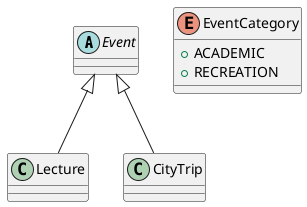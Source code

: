 @startuml

abstract Event{
}

class Lecture{
}

class CityTrip{
}

enum EventCategory{
+ACADEMIC
+RECREATION
}

Event <|-- Lecture
Event <|-- CityTrip

@enduml